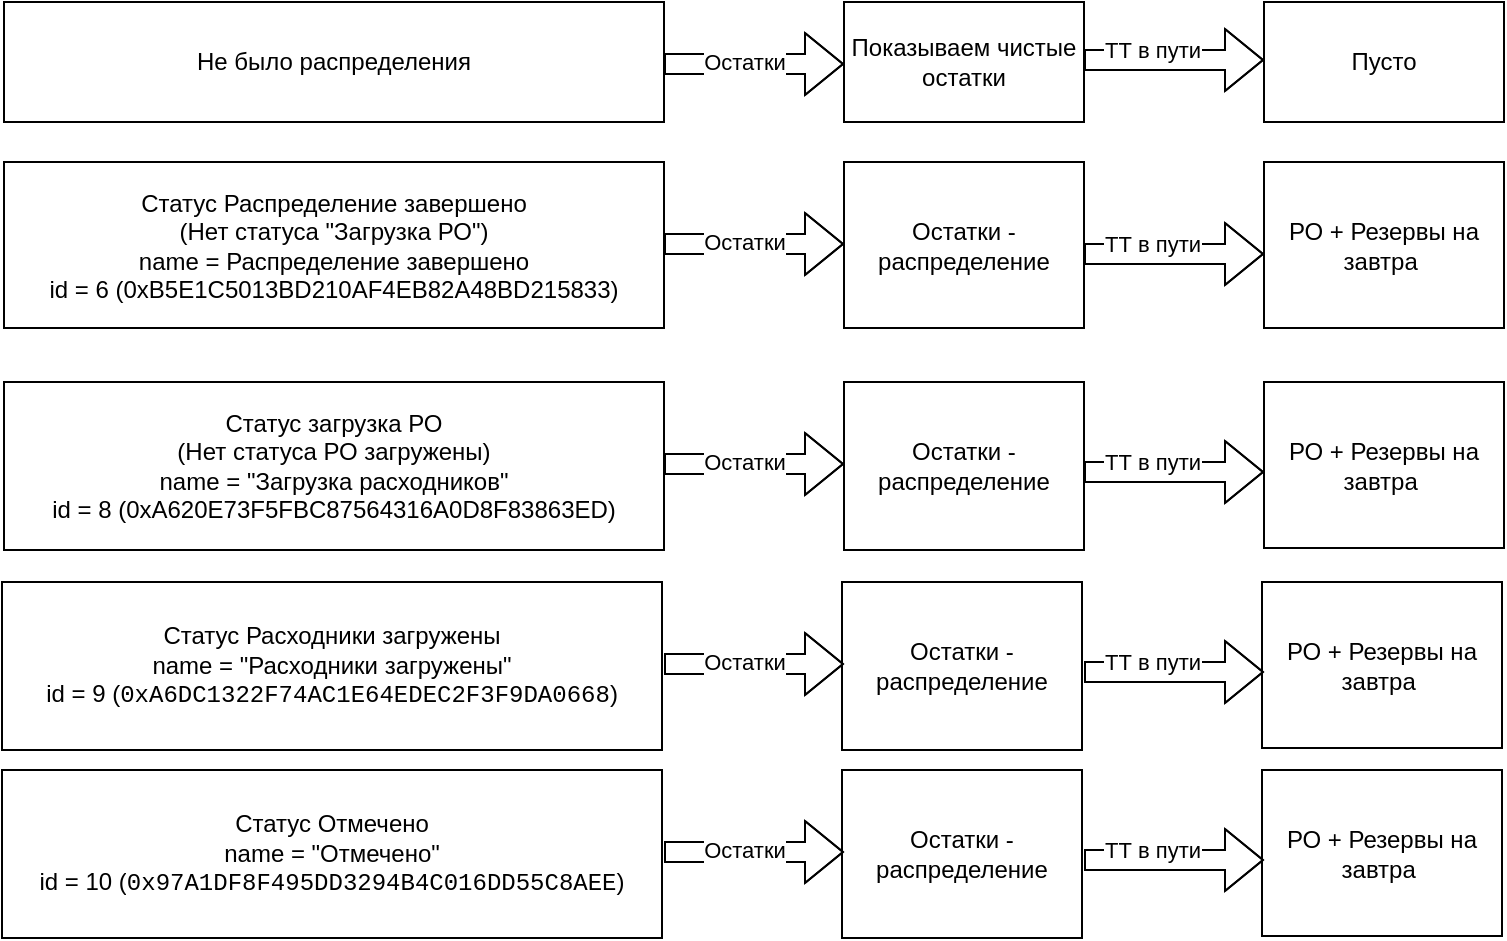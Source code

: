 <mxfile version="20.7.4" type="github">
  <diagram id="zDiS9sQTQKHM5sG9spb2" name="Страница 1">
    <mxGraphModel dx="956" dy="529" grid="1" gridSize="10" guides="1" tooltips="1" connect="1" arrows="1" fold="1" page="1" pageScale="1" pageWidth="827" pageHeight="1169" math="0" shadow="0">
      <root>
        <mxCell id="0" />
        <mxCell id="1" parent="0" />
        <mxCell id="y97mPnl3I4oNYu8ZyK_2-1" value="Не было распределения" style="rounded=0;whiteSpace=wrap;html=1;" vertex="1" parent="1">
          <mxGeometry x="30" y="60" width="330" height="60" as="geometry" />
        </mxCell>
        <mxCell id="y97mPnl3I4oNYu8ZyK_2-3" value="Показываем чистые остатки" style="rounded=0;whiteSpace=wrap;html=1;" vertex="1" parent="1">
          <mxGeometry x="450" y="60" width="120" height="60" as="geometry" />
        </mxCell>
        <mxCell id="y97mPnl3I4oNYu8ZyK_2-4" value="Статус Распределение завершено&lt;br&gt;(Нет статуса &quot;Загрузка РО&quot;)&lt;br&gt;name =&amp;nbsp;Распределение завершено&lt;br&gt;id = 6 (0xB5E1C5013BD210AF4EB82A48BD215833)" style="rounded=0;whiteSpace=wrap;html=1;" vertex="1" parent="1">
          <mxGeometry x="30" y="140" width="330" height="83" as="geometry" />
        </mxCell>
        <mxCell id="y97mPnl3I4oNYu8ZyK_2-6" value="Остатки - распределение" style="rounded=0;whiteSpace=wrap;html=1;" vertex="1" parent="1">
          <mxGeometry x="450" y="140" width="120" height="83" as="geometry" />
        </mxCell>
        <mxCell id="y97mPnl3I4oNYu8ZyK_2-7" value="Статус загрузка РО&lt;br&gt;(Нет статуса РО загружены)&lt;br&gt;name = &quot;Загрузка расходников&quot;&lt;br&gt;id = 8 (0xA620E73F5FBC87564316A0D8F83863ED)" style="rounded=0;whiteSpace=wrap;html=1;" vertex="1" parent="1">
          <mxGeometry x="30" y="250" width="330" height="84" as="geometry" />
        </mxCell>
        <mxCell id="y97mPnl3I4oNYu8ZyK_2-9" value="Остатки - распределение" style="rounded=0;whiteSpace=wrap;html=1;" vertex="1" parent="1">
          <mxGeometry x="450" y="250" width="120" height="84" as="geometry" />
        </mxCell>
        <mxCell id="y97mPnl3I4oNYu8ZyK_2-10" value="Пусто" style="rounded=0;whiteSpace=wrap;html=1;" vertex="1" parent="1">
          <mxGeometry x="660" y="60" width="120" height="60" as="geometry" />
        </mxCell>
        <mxCell id="y97mPnl3I4oNYu8ZyK_2-11" value="РО + Резервы на завтра&amp;nbsp;" style="rounded=0;whiteSpace=wrap;html=1;" vertex="1" parent="1">
          <mxGeometry x="660" y="140" width="120" height="83" as="geometry" />
        </mxCell>
        <mxCell id="y97mPnl3I4oNYu8ZyK_2-25" value="" style="group" vertex="1" connectable="0" parent="1">
          <mxGeometry x="390" y="180" width="10" height="1" as="geometry" />
        </mxCell>
        <mxCell id="y97mPnl3I4oNYu8ZyK_2-5" value="" style="shape=flexArrow;endArrow=classic;html=1;rounded=0;" edge="1" parent="y97mPnl3I4oNYu8ZyK_2-25">
          <mxGeometry width="50" height="50" relative="1" as="geometry">
            <mxPoint x="-30" y="1" as="sourcePoint" />
            <mxPoint x="60" y="1" as="targetPoint" />
            <Array as="points">
              <mxPoint y="1" />
            </Array>
          </mxGeometry>
        </mxCell>
        <mxCell id="y97mPnl3I4oNYu8ZyK_2-23" value="Остатки" style="edgeLabel;resizable=0;html=1;align=center;verticalAlign=middle;" connectable="0" vertex="1" parent="y97mPnl3I4oNYu8ZyK_2-25">
          <mxGeometry x="10" as="geometry" />
        </mxCell>
        <mxCell id="y97mPnl3I4oNYu8ZyK_2-26" value="" style="group" vertex="1" connectable="0" parent="1">
          <mxGeometry x="390" y="90" width="10" height="1" as="geometry" />
        </mxCell>
        <mxCell id="y97mPnl3I4oNYu8ZyK_2-27" value="" style="shape=flexArrow;endArrow=classic;html=1;rounded=0;" edge="1" parent="y97mPnl3I4oNYu8ZyK_2-26">
          <mxGeometry width="50" height="50" relative="1" as="geometry">
            <mxPoint x="-30" y="1" as="sourcePoint" />
            <mxPoint x="60" y="1" as="targetPoint" />
            <Array as="points">
              <mxPoint y="1" />
            </Array>
          </mxGeometry>
        </mxCell>
        <mxCell id="y97mPnl3I4oNYu8ZyK_2-28" value="Остатки" style="edgeLabel;resizable=0;html=1;align=center;verticalAlign=middle;" connectable="0" vertex="1" parent="y97mPnl3I4oNYu8ZyK_2-26">
          <mxGeometry x="10" as="geometry" />
        </mxCell>
        <mxCell id="y97mPnl3I4oNYu8ZyK_2-29" value="" style="group" vertex="1" connectable="0" parent="1">
          <mxGeometry x="390" y="290" width="10" height="1" as="geometry" />
        </mxCell>
        <mxCell id="y97mPnl3I4oNYu8ZyK_2-30" value="" style="shape=flexArrow;endArrow=classic;html=1;rounded=0;" edge="1" parent="y97mPnl3I4oNYu8ZyK_2-29">
          <mxGeometry width="50" height="50" relative="1" as="geometry">
            <mxPoint x="-30" y="1" as="sourcePoint" />
            <mxPoint x="60" y="1" as="targetPoint" />
            <Array as="points">
              <mxPoint y="1" />
            </Array>
          </mxGeometry>
        </mxCell>
        <mxCell id="y97mPnl3I4oNYu8ZyK_2-31" value="Остатки" style="edgeLabel;resizable=0;html=1;align=center;verticalAlign=middle;" connectable="0" vertex="1" parent="y97mPnl3I4oNYu8ZyK_2-29">
          <mxGeometry x="10" as="geometry" />
        </mxCell>
        <mxCell id="y97mPnl3I4oNYu8ZyK_2-35" value="" style="group" vertex="1" connectable="0" parent="1">
          <mxGeometry x="600" y="84" width="4" height="5" as="geometry" />
        </mxCell>
        <mxCell id="y97mPnl3I4oNYu8ZyK_2-33" value="" style="shape=flexArrow;endArrow=classic;html=1;rounded=0;" edge="1" parent="y97mPnl3I4oNYu8ZyK_2-35">
          <mxGeometry width="50" height="50" relative="1" as="geometry">
            <mxPoint x="-30" y="5" as="sourcePoint" />
            <mxPoint x="60" y="5" as="targetPoint" />
            <Array as="points">
              <mxPoint y="5" />
            </Array>
          </mxGeometry>
        </mxCell>
        <mxCell id="y97mPnl3I4oNYu8ZyK_2-34" value="ТТ в пути" style="edgeLabel;resizable=0;html=1;align=center;verticalAlign=middle;" connectable="0" vertex="1" parent="y97mPnl3I4oNYu8ZyK_2-35">
          <mxGeometry x="20" y="-4" as="geometry">
            <mxPoint x="-16" y="4" as="offset" />
          </mxGeometry>
        </mxCell>
        <mxCell id="y97mPnl3I4oNYu8ZyK_2-36" value="" style="group" vertex="1" connectable="0" parent="1">
          <mxGeometry x="600" y="181" width="4" height="5" as="geometry" />
        </mxCell>
        <mxCell id="y97mPnl3I4oNYu8ZyK_2-37" value="" style="shape=flexArrow;endArrow=classic;html=1;rounded=0;" edge="1" parent="y97mPnl3I4oNYu8ZyK_2-36">
          <mxGeometry width="50" height="50" relative="1" as="geometry">
            <mxPoint x="-30" y="5" as="sourcePoint" />
            <mxPoint x="60" y="5" as="targetPoint" />
            <Array as="points">
              <mxPoint y="5" />
            </Array>
          </mxGeometry>
        </mxCell>
        <mxCell id="y97mPnl3I4oNYu8ZyK_2-38" value="ТТ в пути" style="edgeLabel;resizable=0;html=1;align=center;verticalAlign=middle;" connectable="0" vertex="1" parent="y97mPnl3I4oNYu8ZyK_2-36">
          <mxGeometry x="20" y="-4" as="geometry">
            <mxPoint x="-16" y="4" as="offset" />
          </mxGeometry>
        </mxCell>
        <mxCell id="y97mPnl3I4oNYu8ZyK_2-39" value="" style="group" vertex="1" connectable="0" parent="1">
          <mxGeometry x="600" y="290" width="4" height="5" as="geometry" />
        </mxCell>
        <mxCell id="y97mPnl3I4oNYu8ZyK_2-40" value="" style="shape=flexArrow;endArrow=classic;html=1;rounded=0;" edge="1" parent="y97mPnl3I4oNYu8ZyK_2-39">
          <mxGeometry width="50" height="50" relative="1" as="geometry">
            <mxPoint x="-30" y="5" as="sourcePoint" />
            <mxPoint x="60" y="5" as="targetPoint" />
            <Array as="points">
              <mxPoint y="5" />
            </Array>
          </mxGeometry>
        </mxCell>
        <mxCell id="y97mPnl3I4oNYu8ZyK_2-41" value="ТТ в пути" style="edgeLabel;resizable=0;html=1;align=center;verticalAlign=middle;" connectable="0" vertex="1" parent="y97mPnl3I4oNYu8ZyK_2-39">
          <mxGeometry x="20" y="-4" as="geometry">
            <mxPoint x="-16" y="4" as="offset" />
          </mxGeometry>
        </mxCell>
        <mxCell id="y97mPnl3I4oNYu8ZyK_2-42" value="РО + Резервы на завтра&amp;nbsp;" style="rounded=0;whiteSpace=wrap;html=1;" vertex="1" parent="1">
          <mxGeometry x="660" y="250" width="120" height="83" as="geometry" />
        </mxCell>
        <mxCell id="y97mPnl3I4oNYu8ZyK_2-43" value="Статус Расходники загружены&lt;br&gt;name = &quot;Расходники загружены&quot;&lt;br&gt;id = 9 (&lt;span style=&quot;font-family: Consolas, &amp;quot;Courier New&amp;quot;, monospace; background-color: rgb(255, 255, 255);&quot;&gt;&lt;font style=&quot;font-size: 12px;&quot;&gt;0xA6DC1322F74AC1E64EDEC2F3F9DA0668&lt;/font&gt;&lt;/span&gt;&lt;span style=&quot;background-color: initial;&quot;&gt;)&lt;/span&gt;" style="rounded=0;whiteSpace=wrap;html=1;" vertex="1" parent="1">
          <mxGeometry x="29" y="350" width="330" height="84" as="geometry" />
        </mxCell>
        <mxCell id="y97mPnl3I4oNYu8ZyK_2-44" value="Остатки - распределение" style="rounded=0;whiteSpace=wrap;html=1;" vertex="1" parent="1">
          <mxGeometry x="449" y="350" width="120" height="84" as="geometry" />
        </mxCell>
        <mxCell id="y97mPnl3I4oNYu8ZyK_2-45" value="РО + Резервы на завтра&amp;nbsp;" style="rounded=0;whiteSpace=wrap;html=1;" vertex="1" parent="1">
          <mxGeometry x="659" y="350" width="120" height="83" as="geometry" />
        </mxCell>
        <mxCell id="y97mPnl3I4oNYu8ZyK_2-46" value="" style="group" vertex="1" connectable="0" parent="1">
          <mxGeometry x="390" y="390" width="10" height="1" as="geometry" />
        </mxCell>
        <mxCell id="y97mPnl3I4oNYu8ZyK_2-47" value="" style="shape=flexArrow;endArrow=classic;html=1;rounded=0;" edge="1" parent="y97mPnl3I4oNYu8ZyK_2-46">
          <mxGeometry width="50" height="50" relative="1" as="geometry">
            <mxPoint x="-30" y="1" as="sourcePoint" />
            <mxPoint x="60" y="1" as="targetPoint" />
            <Array as="points">
              <mxPoint y="1" />
            </Array>
          </mxGeometry>
        </mxCell>
        <mxCell id="y97mPnl3I4oNYu8ZyK_2-48" value="Остатки" style="edgeLabel;resizable=0;html=1;align=center;verticalAlign=middle;" connectable="0" vertex="1" parent="y97mPnl3I4oNYu8ZyK_2-46">
          <mxGeometry x="10" as="geometry" />
        </mxCell>
        <mxCell id="y97mPnl3I4oNYu8ZyK_2-49" value="" style="group" vertex="1" connectable="0" parent="1">
          <mxGeometry x="600" y="390" width="4" height="5" as="geometry" />
        </mxCell>
        <mxCell id="y97mPnl3I4oNYu8ZyK_2-50" value="" style="shape=flexArrow;endArrow=classic;html=1;rounded=0;" edge="1" parent="y97mPnl3I4oNYu8ZyK_2-49">
          <mxGeometry width="50" height="50" relative="1" as="geometry">
            <mxPoint x="-30" y="5" as="sourcePoint" />
            <mxPoint x="60" y="5" as="targetPoint" />
            <Array as="points">
              <mxPoint y="5" />
            </Array>
          </mxGeometry>
        </mxCell>
        <mxCell id="y97mPnl3I4oNYu8ZyK_2-51" value="ТТ в пути" style="edgeLabel;resizable=0;html=1;align=center;verticalAlign=middle;" connectable="0" vertex="1" parent="y97mPnl3I4oNYu8ZyK_2-49">
          <mxGeometry x="20" y="-4" as="geometry">
            <mxPoint x="-16" y="4" as="offset" />
          </mxGeometry>
        </mxCell>
        <mxCell id="y97mPnl3I4oNYu8ZyK_2-52" value="Статус Отмечено&lt;br&gt;name = &quot;Отмечено&quot;&lt;br&gt;id = 10 (&lt;span style=&quot;font-family: Consolas, &amp;quot;Courier New&amp;quot;, monospace; background-color: rgb(255, 255, 255);&quot;&gt;&lt;font style=&quot;font-size: 12px;&quot;&gt;0x97A1DF8F495DD3294B4C016DD55C8AEE&lt;/font&gt;&lt;/span&gt;&lt;span style=&quot;background-color: initial;&quot;&gt;)&lt;/span&gt;" style="rounded=0;whiteSpace=wrap;html=1;" vertex="1" parent="1">
          <mxGeometry x="29" y="444" width="330" height="84" as="geometry" />
        </mxCell>
        <mxCell id="y97mPnl3I4oNYu8ZyK_2-53" value="Остатки - распределение" style="rounded=0;whiteSpace=wrap;html=1;" vertex="1" parent="1">
          <mxGeometry x="449" y="444" width="120" height="84" as="geometry" />
        </mxCell>
        <mxCell id="y97mPnl3I4oNYu8ZyK_2-54" value="РО + Резервы на завтра&amp;nbsp;" style="rounded=0;whiteSpace=wrap;html=1;" vertex="1" parent="1">
          <mxGeometry x="659" y="444" width="120" height="83" as="geometry" />
        </mxCell>
        <mxCell id="y97mPnl3I4oNYu8ZyK_2-55" value="" style="group" vertex="1" connectable="0" parent="1">
          <mxGeometry x="390" y="484" width="10" height="1" as="geometry" />
        </mxCell>
        <mxCell id="y97mPnl3I4oNYu8ZyK_2-56" value="" style="shape=flexArrow;endArrow=classic;html=1;rounded=0;" edge="1" parent="y97mPnl3I4oNYu8ZyK_2-55">
          <mxGeometry width="50" height="50" relative="1" as="geometry">
            <mxPoint x="-30" y="1" as="sourcePoint" />
            <mxPoint x="60" y="1" as="targetPoint" />
            <Array as="points">
              <mxPoint y="1" />
            </Array>
          </mxGeometry>
        </mxCell>
        <mxCell id="y97mPnl3I4oNYu8ZyK_2-57" value="Остатки" style="edgeLabel;resizable=0;html=1;align=center;verticalAlign=middle;" connectable="0" vertex="1" parent="y97mPnl3I4oNYu8ZyK_2-55">
          <mxGeometry x="10" as="geometry" />
        </mxCell>
        <mxCell id="y97mPnl3I4oNYu8ZyK_2-58" value="" style="group" vertex="1" connectable="0" parent="1">
          <mxGeometry x="600" y="484" width="4" height="5" as="geometry" />
        </mxCell>
        <mxCell id="y97mPnl3I4oNYu8ZyK_2-59" value="" style="shape=flexArrow;endArrow=classic;html=1;rounded=0;" edge="1" parent="y97mPnl3I4oNYu8ZyK_2-58">
          <mxGeometry width="50" height="50" relative="1" as="geometry">
            <mxPoint x="-30" y="5" as="sourcePoint" />
            <mxPoint x="60" y="5" as="targetPoint" />
            <Array as="points">
              <mxPoint y="5" />
            </Array>
          </mxGeometry>
        </mxCell>
        <mxCell id="y97mPnl3I4oNYu8ZyK_2-60" value="ТТ в пути" style="edgeLabel;resizable=0;html=1;align=center;verticalAlign=middle;" connectable="0" vertex="1" parent="y97mPnl3I4oNYu8ZyK_2-58">
          <mxGeometry x="20" y="-4" as="geometry">
            <mxPoint x="-16" y="4" as="offset" />
          </mxGeometry>
        </mxCell>
      </root>
    </mxGraphModel>
  </diagram>
</mxfile>
